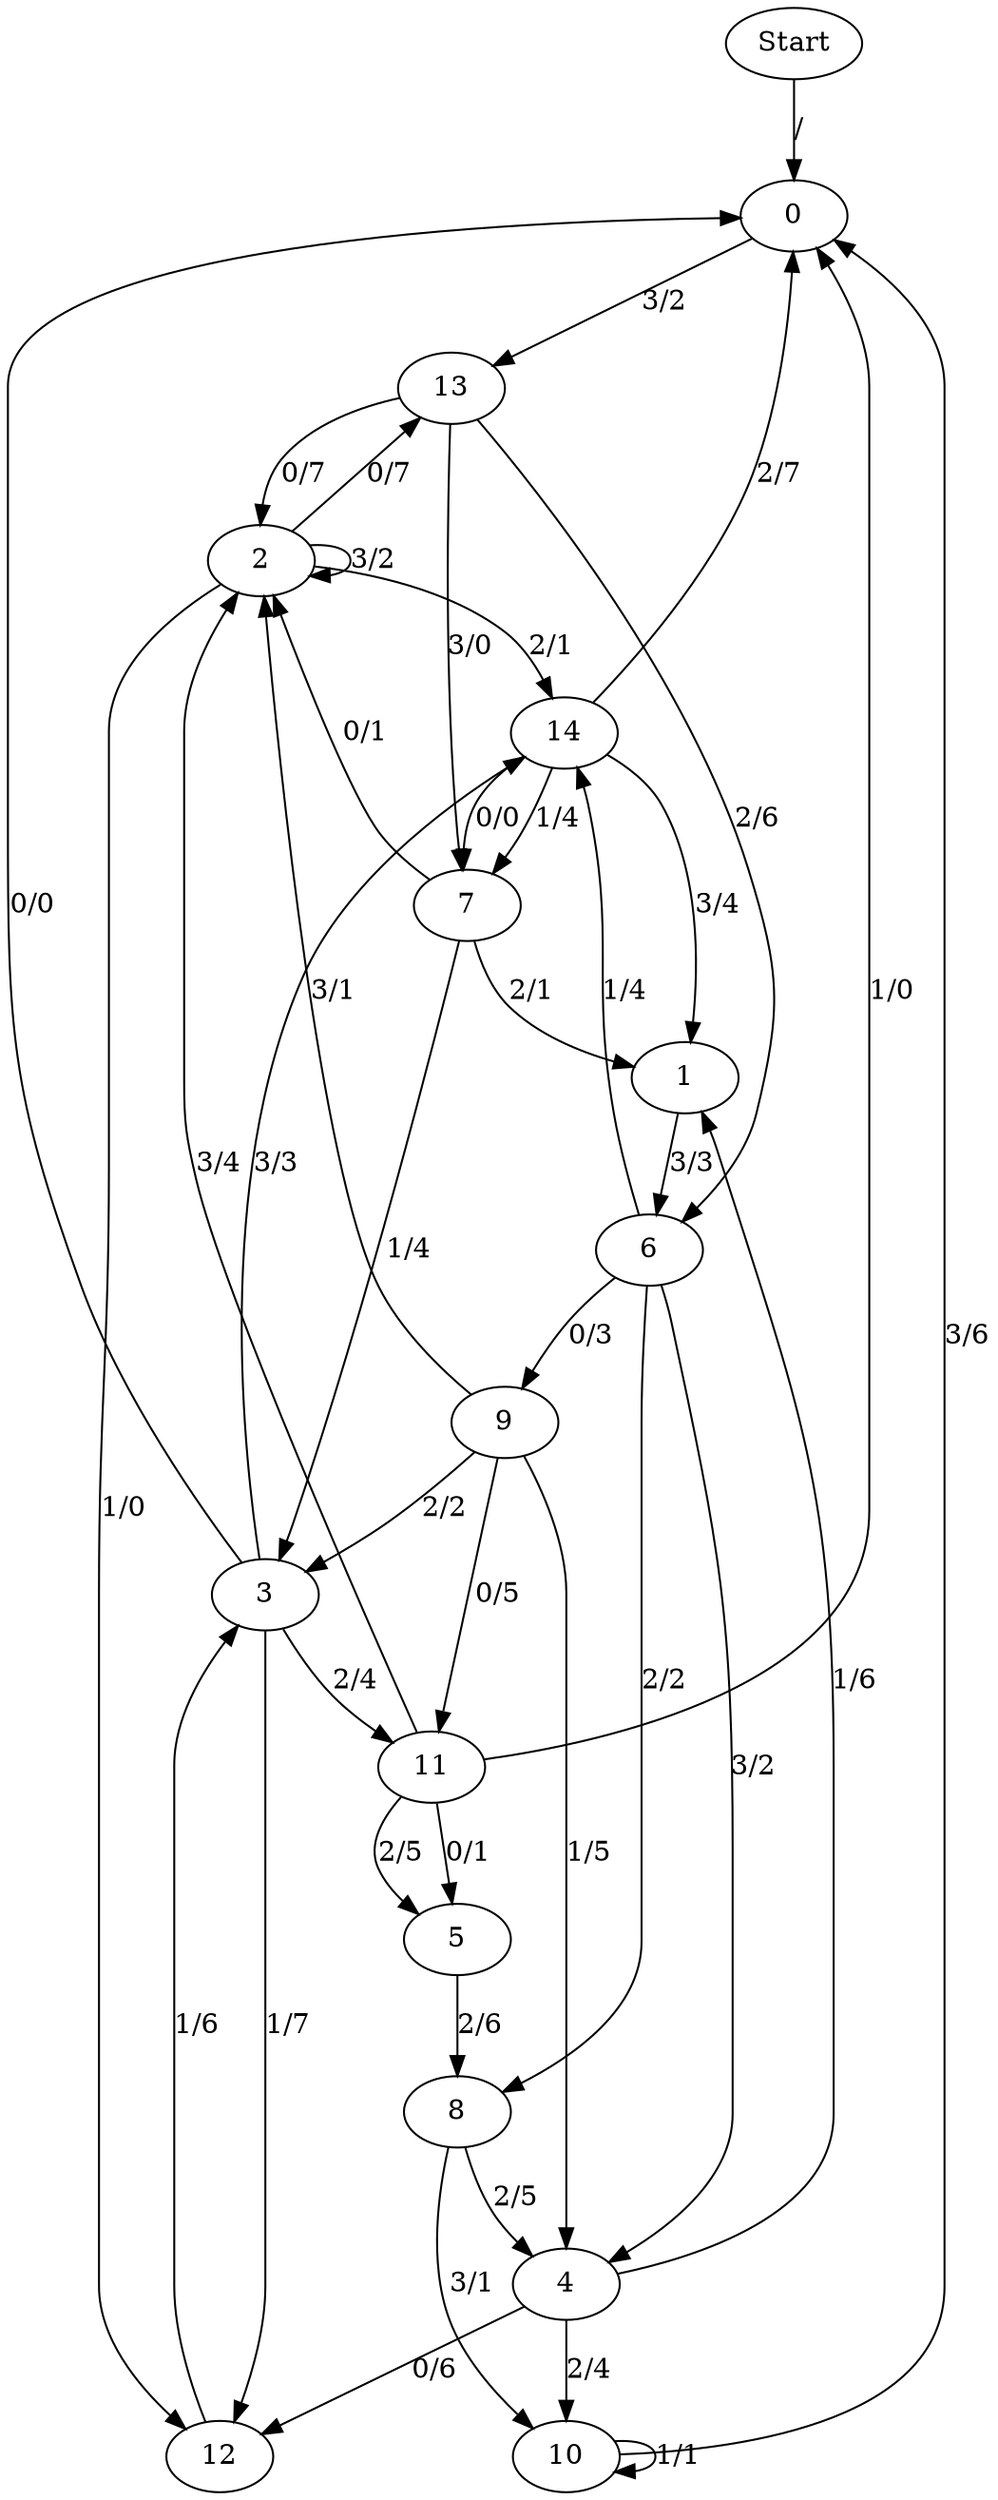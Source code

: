 digraph {
	Start -> 0 [label="/"]
	0 -> 13 [label="3/2"]
	3 -> 0 [label="0/0"]
	3 -> 12 [label="1/7"]
	3 -> 11 [label="2/4"]
	3 -> 14 [label="3/3"]
	13 -> 2 [label="0/7"]
	13 -> 6 [label="2/6"]
	13 -> 7 [label="3/0"]
	2 -> 2 [label="3/2"]
	2 -> 13 [label="0/7"]
	2 -> 12 [label="1/0"]
	2 -> 14 [label="2/1"]
	14 -> 0 [label="2/7"]
	14 -> 1 [label="3/4"]
	14 -> 7 [label="0/0"]
	14 -> 7 [label="1/4"]
	7 -> 1 [label="2/1"]
	7 -> 2 [label="0/1"]
	7 -> 3 [label="1/4"]
	1 -> 6 [label="3/3"]
	6 -> 14 [label="1/4"]
	6 -> 8 [label="2/2"]
	6 -> 4 [label="3/2"]
	6 -> 9 [label="0/3"]
	9 -> 3 [label="2/2"]
	9 -> 2 [label="3/1"]
	9 -> 11 [label="0/5"]
	9 -> 4 [label="1/5"]
	11 -> 5 [label="2/5"]
	11 -> 2 [label="3/4"]
	11 -> 5 [label="0/1"]
	11 -> 0 [label="1/0"]
	5 -> 8 [label="2/6"]
	8 -> 4 [label="2/5"]
	8 -> 10 [label="3/1"]
	4 -> 1 [label="1/6"]
	4 -> 10 [label="2/4"]
	4 -> 12 [label="0/6"]
	10 -> 10 [label="1/1"]
	10 -> 0 [label="3/6"]
	12 -> 3 [label="1/6"]
}